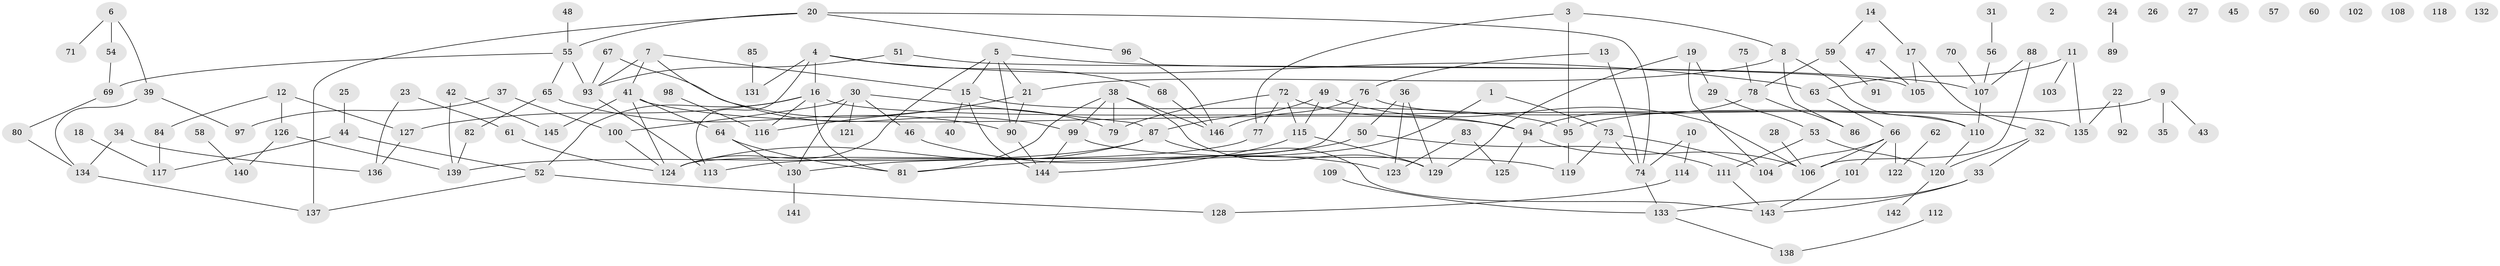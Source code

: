 // Generated by graph-tools (version 1.1) at 2025/33/03/09/25 02:33:41]
// undirected, 146 vertices, 190 edges
graph export_dot {
graph [start="1"]
  node [color=gray90,style=filled];
  1;
  2;
  3;
  4;
  5;
  6;
  7;
  8;
  9;
  10;
  11;
  12;
  13;
  14;
  15;
  16;
  17;
  18;
  19;
  20;
  21;
  22;
  23;
  24;
  25;
  26;
  27;
  28;
  29;
  30;
  31;
  32;
  33;
  34;
  35;
  36;
  37;
  38;
  39;
  40;
  41;
  42;
  43;
  44;
  45;
  46;
  47;
  48;
  49;
  50;
  51;
  52;
  53;
  54;
  55;
  56;
  57;
  58;
  59;
  60;
  61;
  62;
  63;
  64;
  65;
  66;
  67;
  68;
  69;
  70;
  71;
  72;
  73;
  74;
  75;
  76;
  77;
  78;
  79;
  80;
  81;
  82;
  83;
  84;
  85;
  86;
  87;
  88;
  89;
  90;
  91;
  92;
  93;
  94;
  95;
  96;
  97;
  98;
  99;
  100;
  101;
  102;
  103;
  104;
  105;
  106;
  107;
  108;
  109;
  110;
  111;
  112;
  113;
  114;
  115;
  116;
  117;
  118;
  119;
  120;
  121;
  122;
  123;
  124;
  125;
  126;
  127;
  128;
  129;
  130;
  131;
  132;
  133;
  134;
  135;
  136;
  137;
  138;
  139;
  140;
  141;
  142;
  143;
  144;
  145;
  146;
  1 -- 73;
  1 -- 81;
  3 -- 8;
  3 -- 77;
  3 -- 95;
  4 -- 16;
  4 -- 63;
  4 -- 68;
  4 -- 113;
  4 -- 131;
  5 -- 15;
  5 -- 21;
  5 -- 90;
  5 -- 107;
  5 -- 124;
  6 -- 39;
  6 -- 54;
  6 -- 71;
  7 -- 15;
  7 -- 41;
  7 -- 93;
  7 -- 99;
  8 -- 21;
  8 -- 86;
  8 -- 110;
  9 -- 35;
  9 -- 43;
  9 -- 95;
  10 -- 74;
  10 -- 114;
  11 -- 63;
  11 -- 103;
  11 -- 135;
  12 -- 84;
  12 -- 126;
  12 -- 127;
  13 -- 74;
  13 -- 76;
  14 -- 17;
  14 -- 59;
  15 -- 40;
  15 -- 95;
  15 -- 144;
  16 -- 52;
  16 -- 81;
  16 -- 116;
  16 -- 127;
  16 -- 135;
  17 -- 32;
  17 -- 105;
  18 -- 117;
  19 -- 29;
  19 -- 104;
  19 -- 129;
  20 -- 55;
  20 -- 74;
  20 -- 96;
  20 -- 137;
  21 -- 90;
  21 -- 116;
  22 -- 92;
  22 -- 135;
  23 -- 61;
  23 -- 136;
  24 -- 89;
  25 -- 44;
  28 -- 106;
  29 -- 53;
  30 -- 46;
  30 -- 87;
  30 -- 100;
  30 -- 121;
  30 -- 130;
  31 -- 56;
  32 -- 33;
  32 -- 120;
  33 -- 133;
  33 -- 143;
  34 -- 134;
  34 -- 136;
  36 -- 50;
  36 -- 123;
  36 -- 129;
  37 -- 97;
  37 -- 100;
  38 -- 79;
  38 -- 81;
  38 -- 99;
  38 -- 129;
  38 -- 146;
  39 -- 97;
  39 -- 134;
  41 -- 64;
  41 -- 94;
  41 -- 124;
  41 -- 145;
  42 -- 139;
  42 -- 145;
  44 -- 52;
  44 -- 117;
  46 -- 123;
  47 -- 105;
  48 -- 55;
  49 -- 87;
  49 -- 106;
  49 -- 115;
  50 -- 111;
  50 -- 113;
  51 -- 93;
  51 -- 105;
  52 -- 128;
  52 -- 137;
  53 -- 111;
  53 -- 120;
  54 -- 69;
  55 -- 65;
  55 -- 69;
  55 -- 93;
  56 -- 107;
  58 -- 140;
  59 -- 78;
  59 -- 91;
  61 -- 124;
  62 -- 122;
  63 -- 66;
  64 -- 81;
  64 -- 130;
  65 -- 82;
  65 -- 90;
  66 -- 101;
  66 -- 104;
  66 -- 106;
  66 -- 122;
  67 -- 79;
  67 -- 93;
  68 -- 146;
  69 -- 80;
  70 -- 107;
  72 -- 77;
  72 -- 79;
  72 -- 94;
  72 -- 115;
  73 -- 74;
  73 -- 104;
  73 -- 119;
  74 -- 133;
  75 -- 78;
  76 -- 110;
  76 -- 124;
  76 -- 146;
  77 -- 130;
  78 -- 86;
  78 -- 94;
  80 -- 134;
  82 -- 139;
  83 -- 123;
  83 -- 125;
  84 -- 117;
  85 -- 131;
  87 -- 124;
  87 -- 139;
  87 -- 143;
  88 -- 106;
  88 -- 107;
  90 -- 144;
  93 -- 113;
  94 -- 106;
  94 -- 125;
  95 -- 119;
  96 -- 146;
  98 -- 116;
  99 -- 119;
  99 -- 144;
  100 -- 124;
  101 -- 143;
  107 -- 110;
  109 -- 133;
  110 -- 120;
  111 -- 143;
  112 -- 138;
  114 -- 128;
  115 -- 129;
  115 -- 144;
  120 -- 142;
  126 -- 139;
  126 -- 140;
  127 -- 136;
  130 -- 141;
  133 -- 138;
  134 -- 137;
}
